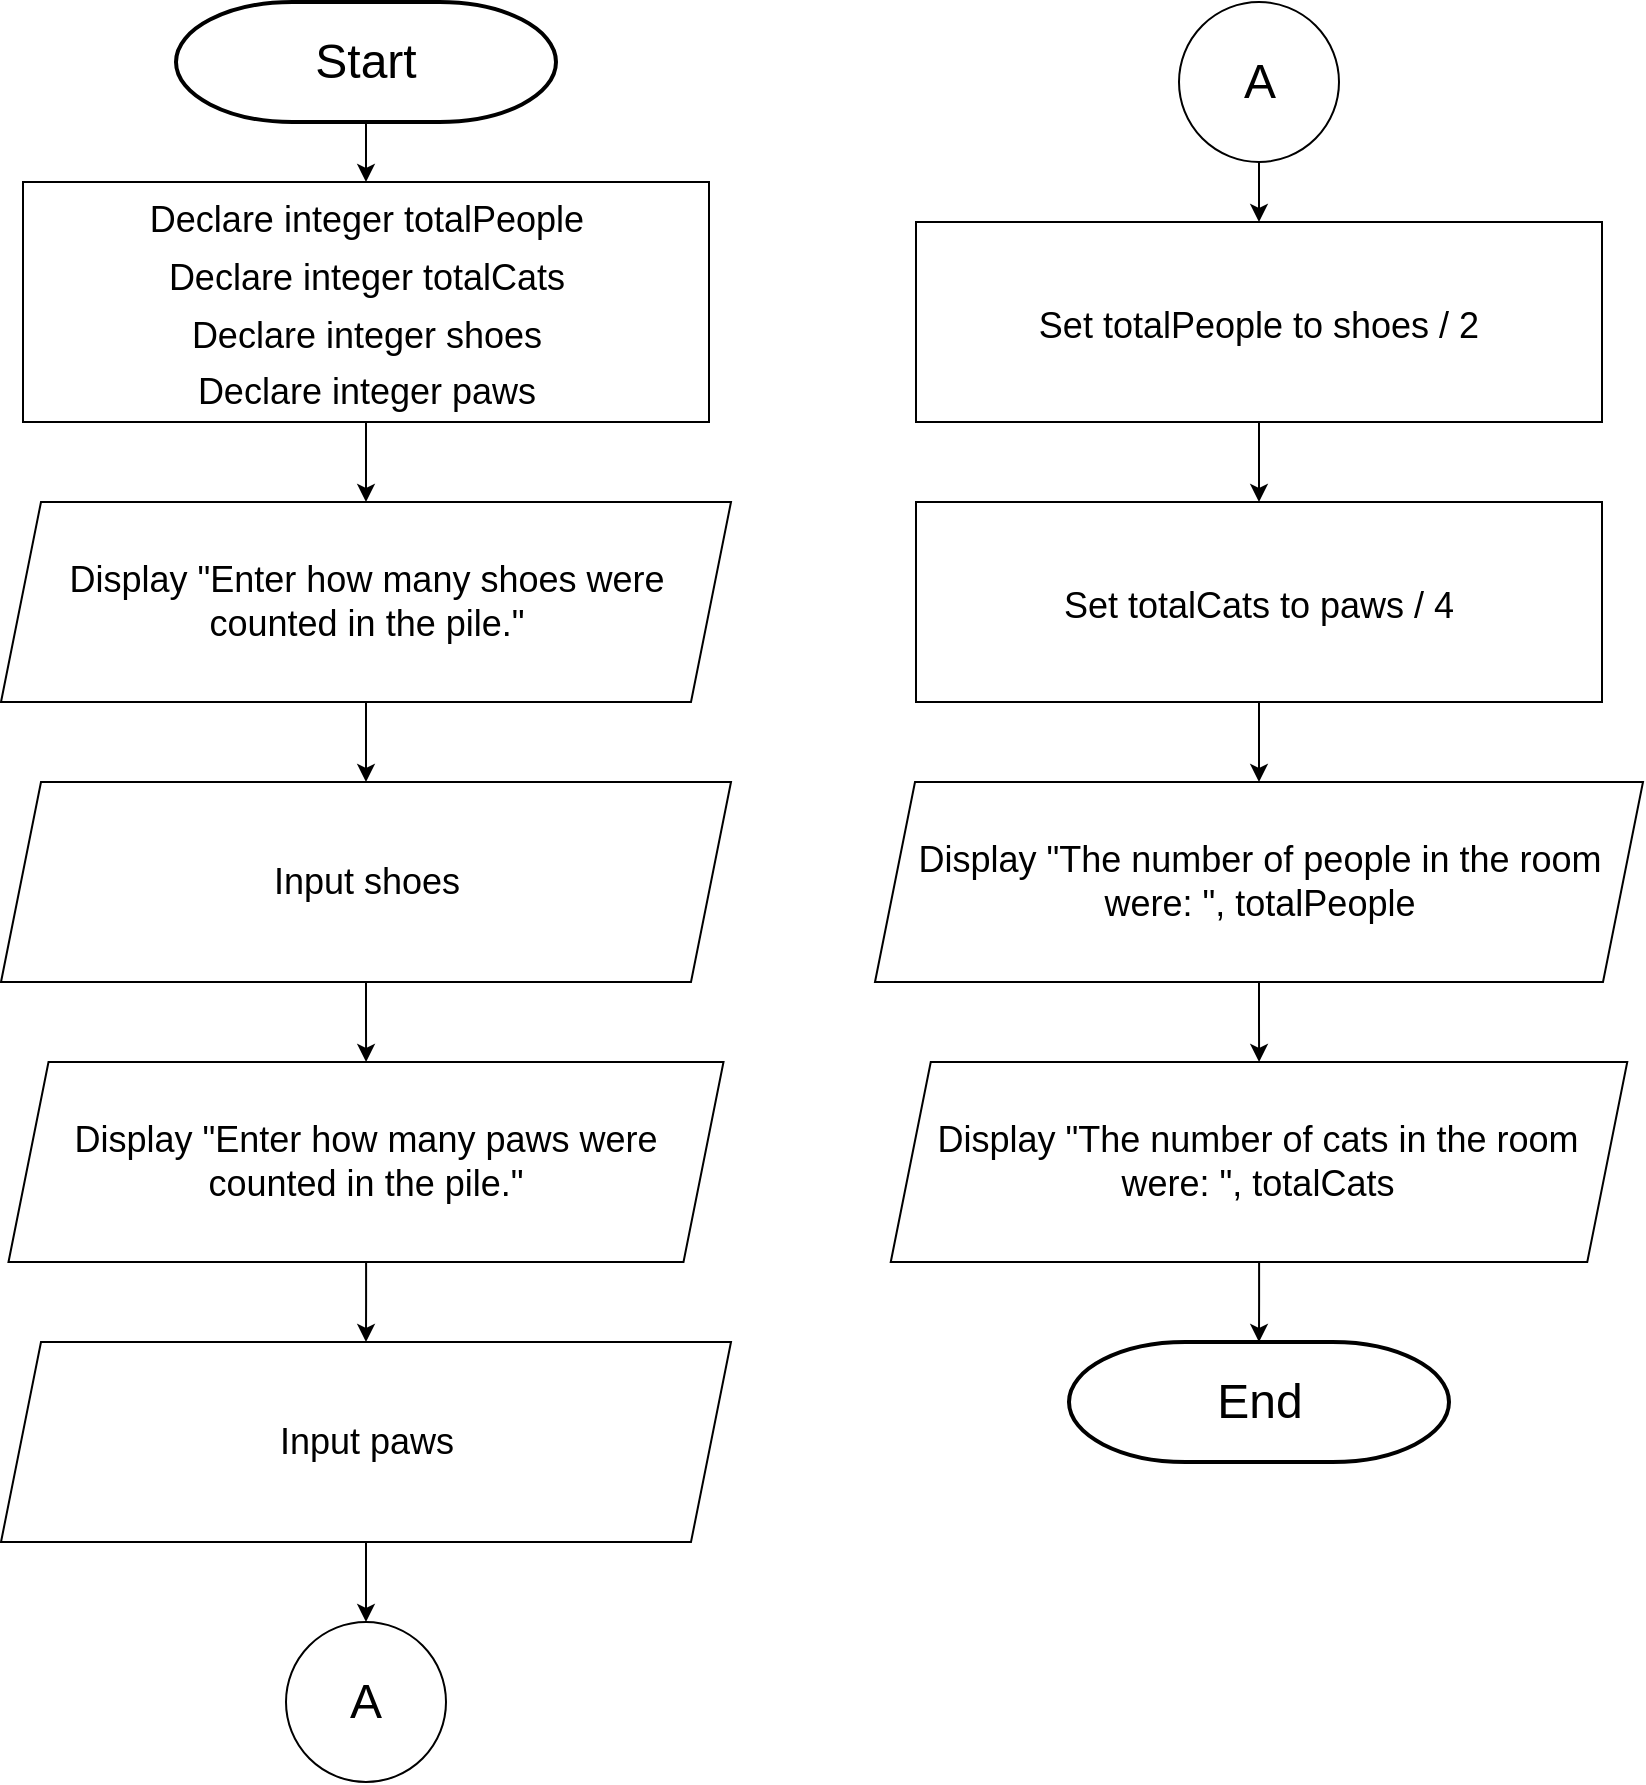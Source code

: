 <mxfile version="16.5.3" type="github"><diagram id="trHdK0lvXxNNTHgkEPms" name="Page-1"><mxGraphModel dx="2062" dy="1140" grid="1" gridSize="10" guides="1" tooltips="1" connect="1" arrows="1" fold="1" page="1" pageScale="1" pageWidth="850" pageHeight="1100" math="0" shadow="0"><root><mxCell id="0"/><mxCell id="1" parent="0"/><mxCell id="0EoDhmVNl7BkxcUkm_fd-8" style="edgeStyle=orthogonalEdgeStyle;rounded=0;orthogonalLoop=1;jettySize=auto;html=1;fontSize=18;" edge="1" parent="1" source="0EoDhmVNl7BkxcUkm_fd-2" target="0EoDhmVNl7BkxcUkm_fd-3"><mxGeometry relative="1" as="geometry"/></mxCell><mxCell id="0EoDhmVNl7BkxcUkm_fd-2" value="&lt;font style=&quot;font-size: 24px&quot;&gt;Start&lt;/font&gt;" style="strokeWidth=2;html=1;shape=mxgraph.flowchart.terminator;whiteSpace=wrap;" vertex="1" parent="1"><mxGeometry x="100" y="30" width="190" height="60" as="geometry"/></mxCell><mxCell id="0EoDhmVNl7BkxcUkm_fd-32" value="" style="edgeStyle=orthogonalEdgeStyle;rounded=0;orthogonalLoop=1;jettySize=auto;html=1;fontSize=24;" edge="1" parent="1" source="0EoDhmVNl7BkxcUkm_fd-3" target="0EoDhmVNl7BkxcUkm_fd-4"><mxGeometry relative="1" as="geometry"/></mxCell><mxCell id="0EoDhmVNl7BkxcUkm_fd-3" value="&lt;div&gt;&lt;font style=&quot;font-size: 18px&quot;&gt;Declare integer totalPeople&lt;/font&gt;&lt;/div&gt;&lt;div&gt;&lt;font style=&quot;font-size: 18px&quot;&gt;Declare integer totalCats&lt;/font&gt;&lt;/div&gt;&lt;div&gt;&lt;font style=&quot;font-size: 18px&quot;&gt;Declare integer shoes&lt;/font&gt;&lt;/div&gt;&lt;div&gt;&lt;font style=&quot;font-size: 18px&quot;&gt;Declare integer paws&lt;br&gt;&lt;/font&gt;&lt;/div&gt;" style="rounded=0;whiteSpace=wrap;html=1;fontSize=24;" vertex="1" parent="1"><mxGeometry x="23.5" y="120" width="343" height="120" as="geometry"/></mxCell><mxCell id="0EoDhmVNl7BkxcUkm_fd-10" value="" style="edgeStyle=orthogonalEdgeStyle;rounded=0;orthogonalLoop=1;jettySize=auto;html=1;fontSize=18;" edge="1" parent="1" source="0EoDhmVNl7BkxcUkm_fd-4" target="0EoDhmVNl7BkxcUkm_fd-5"><mxGeometry relative="1" as="geometry"/></mxCell><mxCell id="0EoDhmVNl7BkxcUkm_fd-4" value="Display &quot;Enter how many shoes were counted in the pile.&quot;" style="shape=parallelogram;perimeter=parallelogramPerimeter;whiteSpace=wrap;html=1;fixedSize=1;fontSize=18;" vertex="1" parent="1"><mxGeometry x="12.5" y="280" width="365" height="100" as="geometry"/></mxCell><mxCell id="0EoDhmVNl7BkxcUkm_fd-11" value="" style="edgeStyle=orthogonalEdgeStyle;rounded=0;orthogonalLoop=1;jettySize=auto;html=1;fontSize=18;" edge="1" parent="1" source="0EoDhmVNl7BkxcUkm_fd-5" target="0EoDhmVNl7BkxcUkm_fd-6"><mxGeometry relative="1" as="geometry"/></mxCell><mxCell id="0EoDhmVNl7BkxcUkm_fd-5" value="Input shoes" style="shape=parallelogram;perimeter=parallelogramPerimeter;whiteSpace=wrap;html=1;fixedSize=1;fontSize=18;" vertex="1" parent="1"><mxGeometry x="12.5" y="420" width="365" height="100" as="geometry"/></mxCell><mxCell id="0EoDhmVNl7BkxcUkm_fd-12" value="" style="edgeStyle=orthogonalEdgeStyle;rounded=0;orthogonalLoop=1;jettySize=auto;html=1;fontSize=18;" edge="1" parent="1" source="0EoDhmVNl7BkxcUkm_fd-6" target="0EoDhmVNl7BkxcUkm_fd-7"><mxGeometry relative="1" as="geometry"/></mxCell><mxCell id="0EoDhmVNl7BkxcUkm_fd-6" value="Display &quot;Enter how many paws were counted in the pile.&quot;" style="shape=parallelogram;perimeter=parallelogramPerimeter;whiteSpace=wrap;html=1;fixedSize=1;fontSize=18;" vertex="1" parent="1"><mxGeometry x="16.25" y="560" width="357.5" height="100" as="geometry"/></mxCell><mxCell id="0EoDhmVNl7BkxcUkm_fd-14" value="" style="edgeStyle=orthogonalEdgeStyle;rounded=0;orthogonalLoop=1;jettySize=auto;html=1;fontSize=18;" edge="1" parent="1" source="0EoDhmVNl7BkxcUkm_fd-7" target="0EoDhmVNl7BkxcUkm_fd-13"><mxGeometry relative="1" as="geometry"/></mxCell><mxCell id="0EoDhmVNl7BkxcUkm_fd-7" value="Input paws" style="shape=parallelogram;perimeter=parallelogramPerimeter;whiteSpace=wrap;html=1;fixedSize=1;fontSize=18;" vertex="1" parent="1"><mxGeometry x="12.5" y="700" width="365" height="100" as="geometry"/></mxCell><mxCell id="0EoDhmVNl7BkxcUkm_fd-13" value="&lt;font style=&quot;font-size: 24px&quot;&gt;A&lt;/font&gt;" style="ellipse;whiteSpace=wrap;html=1;aspect=fixed;fontSize=18;" vertex="1" parent="1"><mxGeometry x="155" y="840" width="80" height="80" as="geometry"/></mxCell><mxCell id="0EoDhmVNl7BkxcUkm_fd-19" value="" style="edgeStyle=orthogonalEdgeStyle;rounded=0;orthogonalLoop=1;jettySize=auto;html=1;fontSize=18;" edge="1" parent="1" source="0EoDhmVNl7BkxcUkm_fd-15" target="0EoDhmVNl7BkxcUkm_fd-17"><mxGeometry relative="1" as="geometry"/></mxCell><mxCell id="0EoDhmVNl7BkxcUkm_fd-15" value="&lt;font style=&quot;font-size: 24px&quot;&gt;A&lt;/font&gt;" style="ellipse;whiteSpace=wrap;html=1;aspect=fixed;fontSize=18;" vertex="1" parent="1"><mxGeometry x="601.5" y="30" width="80" height="80" as="geometry"/></mxCell><mxCell id="0EoDhmVNl7BkxcUkm_fd-23" value="" style="edgeStyle=orthogonalEdgeStyle;rounded=0;orthogonalLoop=1;jettySize=auto;html=1;fontSize=18;" edge="1" parent="1" source="0EoDhmVNl7BkxcUkm_fd-17" target="0EoDhmVNl7BkxcUkm_fd-20"><mxGeometry relative="1" as="geometry"/></mxCell><mxCell id="0EoDhmVNl7BkxcUkm_fd-17" value="&lt;font style=&quot;font-size: 18px&quot;&gt;Set totalPeople to shoes / 2&lt;br&gt;&lt;/font&gt;" style="rounded=0;whiteSpace=wrap;html=1;fontSize=24;" vertex="1" parent="1"><mxGeometry x="470" y="140" width="343" height="100" as="geometry"/></mxCell><mxCell id="0EoDhmVNl7BkxcUkm_fd-25" value="" style="edgeStyle=orthogonalEdgeStyle;rounded=0;orthogonalLoop=1;jettySize=auto;html=1;fontSize=18;" edge="1" parent="1" source="0EoDhmVNl7BkxcUkm_fd-20" target="0EoDhmVNl7BkxcUkm_fd-24"><mxGeometry relative="1" as="geometry"/></mxCell><mxCell id="0EoDhmVNl7BkxcUkm_fd-20" value="&lt;font style=&quot;font-size: 18px&quot;&gt;Set totalCats to paws / 4&lt;br&gt;&lt;/font&gt;" style="rounded=0;whiteSpace=wrap;html=1;fontSize=24;" vertex="1" parent="1"><mxGeometry x="470" y="280" width="343" height="100" as="geometry"/></mxCell><mxCell id="0EoDhmVNl7BkxcUkm_fd-28" value="" style="edgeStyle=orthogonalEdgeStyle;rounded=0;orthogonalLoop=1;jettySize=auto;html=1;fontSize=18;" edge="1" parent="1" source="0EoDhmVNl7BkxcUkm_fd-24" target="0EoDhmVNl7BkxcUkm_fd-27"><mxGeometry relative="1" as="geometry"/></mxCell><mxCell id="0EoDhmVNl7BkxcUkm_fd-24" value="Display &quot;The number of people in the room were: &quot;, totalPeople" style="shape=parallelogram;perimeter=parallelogramPerimeter;whiteSpace=wrap;html=1;fixedSize=1;fontSize=18;" vertex="1" parent="1"><mxGeometry x="449.5" y="420" width="384" height="100" as="geometry"/></mxCell><mxCell id="0EoDhmVNl7BkxcUkm_fd-30" value="" style="edgeStyle=orthogonalEdgeStyle;rounded=0;orthogonalLoop=1;jettySize=auto;html=1;fontSize=18;" edge="1" parent="1" source="0EoDhmVNl7BkxcUkm_fd-27" target="0EoDhmVNl7BkxcUkm_fd-29"><mxGeometry relative="1" as="geometry"/></mxCell><mxCell id="0EoDhmVNl7BkxcUkm_fd-27" value="Display &quot;The number of cats in the room were: &quot;, totalCats" style="shape=parallelogram;perimeter=parallelogramPerimeter;whiteSpace=wrap;html=1;fixedSize=1;fontSize=18;" vertex="1" parent="1"><mxGeometry x="457.38" y="560" width="368.25" height="100" as="geometry"/></mxCell><mxCell id="0EoDhmVNl7BkxcUkm_fd-29" value="&lt;font style=&quot;font-size: 24px&quot;&gt;End&lt;/font&gt;" style="strokeWidth=2;html=1;shape=mxgraph.flowchart.terminator;whiteSpace=wrap;" vertex="1" parent="1"><mxGeometry x="546.5" y="700" width="190" height="60" as="geometry"/></mxCell></root></mxGraphModel></diagram></mxfile>